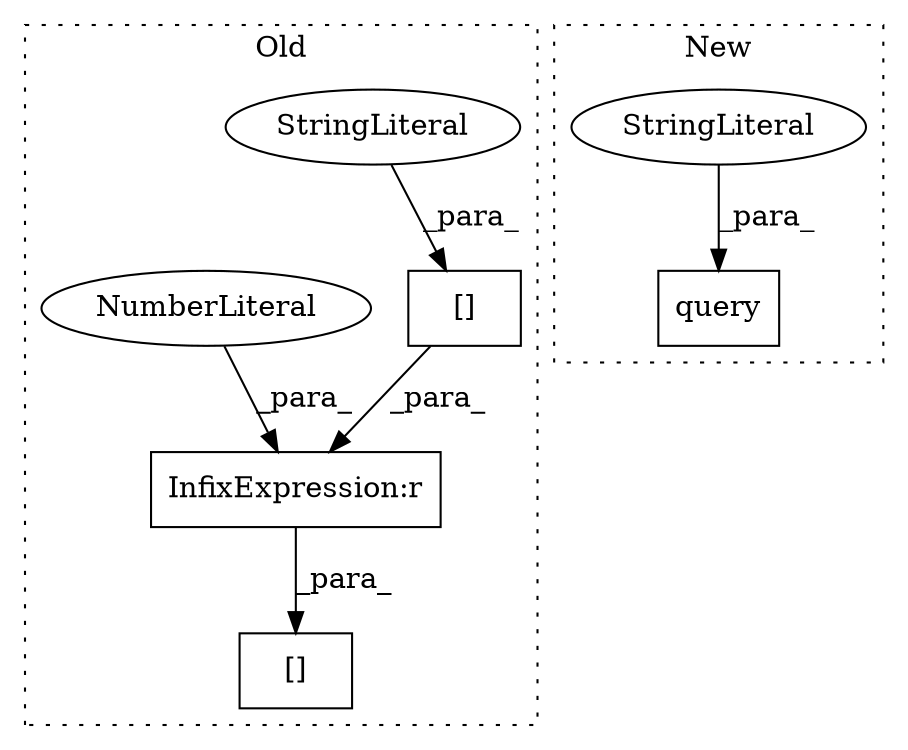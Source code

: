 digraph G {
subgraph cluster0 {
1 [label="[]" a="2" s="11992,12025" l="25,1" shape="box"];
3 [label="StringLiteral" a="45" s="12017" l="8" shape="ellipse"];
5 [label="InfixExpression:r" a="27" s="12026" l="4" shape="box"];
6 [label="[]" a="2" s="11966,12034" l="25,1" shape="box"];
7 [label="NumberLiteral" a="34" s="12030" l="3" shape="ellipse"];
label = "Old";
style="dotted";
}
subgraph cluster1 {
2 [label="query" a="32" s="12043,12062" l="6,1" shape="box"];
4 [label="StringLiteral" a="45" s="12049" l="13" shape="ellipse"];
label = "New";
style="dotted";
}
1 -> 5 [label="_para_"];
3 -> 1 [label="_para_"];
4 -> 2 [label="_para_"];
5 -> 6 [label="_para_"];
7 -> 5 [label="_para_"];
}